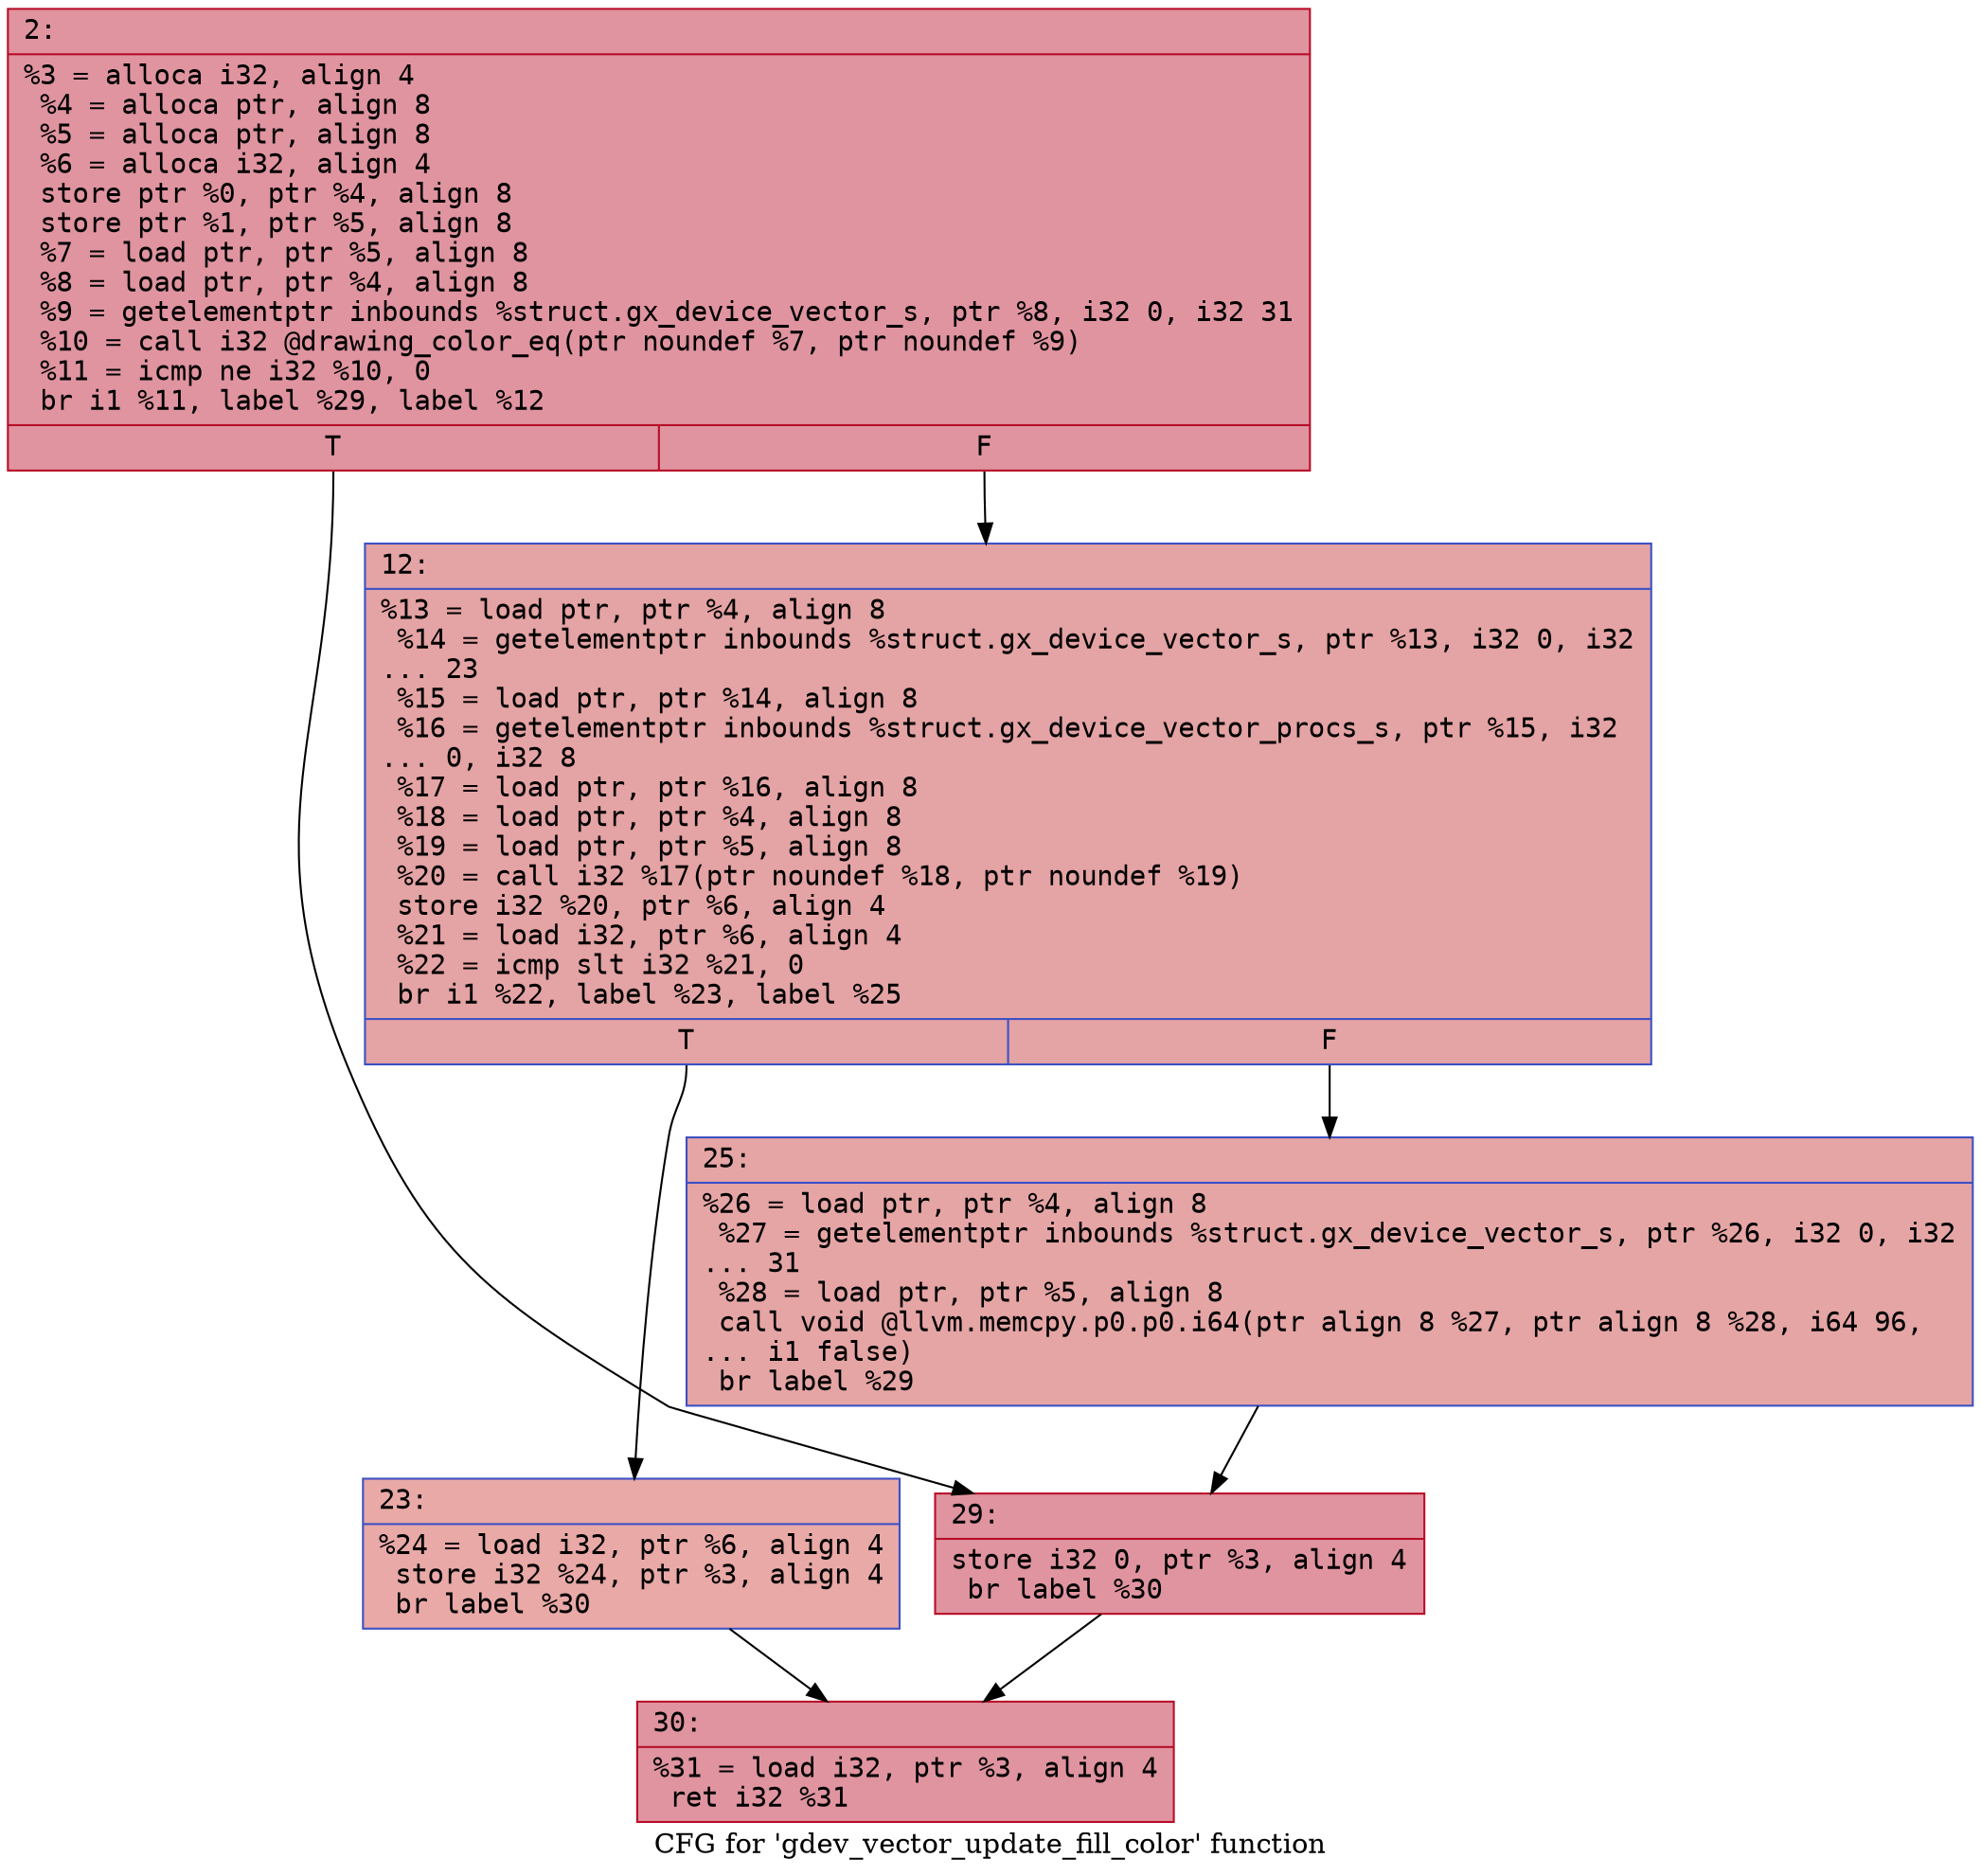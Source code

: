 digraph "CFG for 'gdev_vector_update_fill_color' function" {
	label="CFG for 'gdev_vector_update_fill_color' function";

	Node0x6000009d3ac0 [shape=record,color="#b70d28ff", style=filled, fillcolor="#b70d2870" fontname="Courier",label="{2:\l|  %3 = alloca i32, align 4\l  %4 = alloca ptr, align 8\l  %5 = alloca ptr, align 8\l  %6 = alloca i32, align 4\l  store ptr %0, ptr %4, align 8\l  store ptr %1, ptr %5, align 8\l  %7 = load ptr, ptr %5, align 8\l  %8 = load ptr, ptr %4, align 8\l  %9 = getelementptr inbounds %struct.gx_device_vector_s, ptr %8, i32 0, i32 31\l  %10 = call i32 @drawing_color_eq(ptr noundef %7, ptr noundef %9)\l  %11 = icmp ne i32 %10, 0\l  br i1 %11, label %29, label %12\l|{<s0>T|<s1>F}}"];
	Node0x6000009d3ac0:s0 -> Node0x6000009d3c00[tooltip="2 -> 29\nProbability 62.50%" ];
	Node0x6000009d3ac0:s1 -> Node0x6000009d3b10[tooltip="2 -> 12\nProbability 37.50%" ];
	Node0x6000009d3b10 [shape=record,color="#3d50c3ff", style=filled, fillcolor="#c32e3170" fontname="Courier",label="{12:\l|  %13 = load ptr, ptr %4, align 8\l  %14 = getelementptr inbounds %struct.gx_device_vector_s, ptr %13, i32 0, i32\l... 23\l  %15 = load ptr, ptr %14, align 8\l  %16 = getelementptr inbounds %struct.gx_device_vector_procs_s, ptr %15, i32\l... 0, i32 8\l  %17 = load ptr, ptr %16, align 8\l  %18 = load ptr, ptr %4, align 8\l  %19 = load ptr, ptr %5, align 8\l  %20 = call i32 %17(ptr noundef %18, ptr noundef %19)\l  store i32 %20, ptr %6, align 4\l  %21 = load i32, ptr %6, align 4\l  %22 = icmp slt i32 %21, 0\l  br i1 %22, label %23, label %25\l|{<s0>T|<s1>F}}"];
	Node0x6000009d3b10:s0 -> Node0x6000009d3b60[tooltip="12 -> 23\nProbability 37.50%" ];
	Node0x6000009d3b10:s1 -> Node0x6000009d3bb0[tooltip="12 -> 25\nProbability 62.50%" ];
	Node0x6000009d3b60 [shape=record,color="#3d50c3ff", style=filled, fillcolor="#ca3b3770" fontname="Courier",label="{23:\l|  %24 = load i32, ptr %6, align 4\l  store i32 %24, ptr %3, align 4\l  br label %30\l}"];
	Node0x6000009d3b60 -> Node0x6000009d3c50[tooltip="23 -> 30\nProbability 100.00%" ];
	Node0x6000009d3bb0 [shape=record,color="#3d50c3ff", style=filled, fillcolor="#c5333470" fontname="Courier",label="{25:\l|  %26 = load ptr, ptr %4, align 8\l  %27 = getelementptr inbounds %struct.gx_device_vector_s, ptr %26, i32 0, i32\l... 31\l  %28 = load ptr, ptr %5, align 8\l  call void @llvm.memcpy.p0.p0.i64(ptr align 8 %27, ptr align 8 %28, i64 96,\l... i1 false)\l  br label %29\l}"];
	Node0x6000009d3bb0 -> Node0x6000009d3c00[tooltip="25 -> 29\nProbability 100.00%" ];
	Node0x6000009d3c00 [shape=record,color="#b70d28ff", style=filled, fillcolor="#b70d2870" fontname="Courier",label="{29:\l|  store i32 0, ptr %3, align 4\l  br label %30\l}"];
	Node0x6000009d3c00 -> Node0x6000009d3c50[tooltip="29 -> 30\nProbability 100.00%" ];
	Node0x6000009d3c50 [shape=record,color="#b70d28ff", style=filled, fillcolor="#b70d2870" fontname="Courier",label="{30:\l|  %31 = load i32, ptr %3, align 4\l  ret i32 %31\l}"];
}

